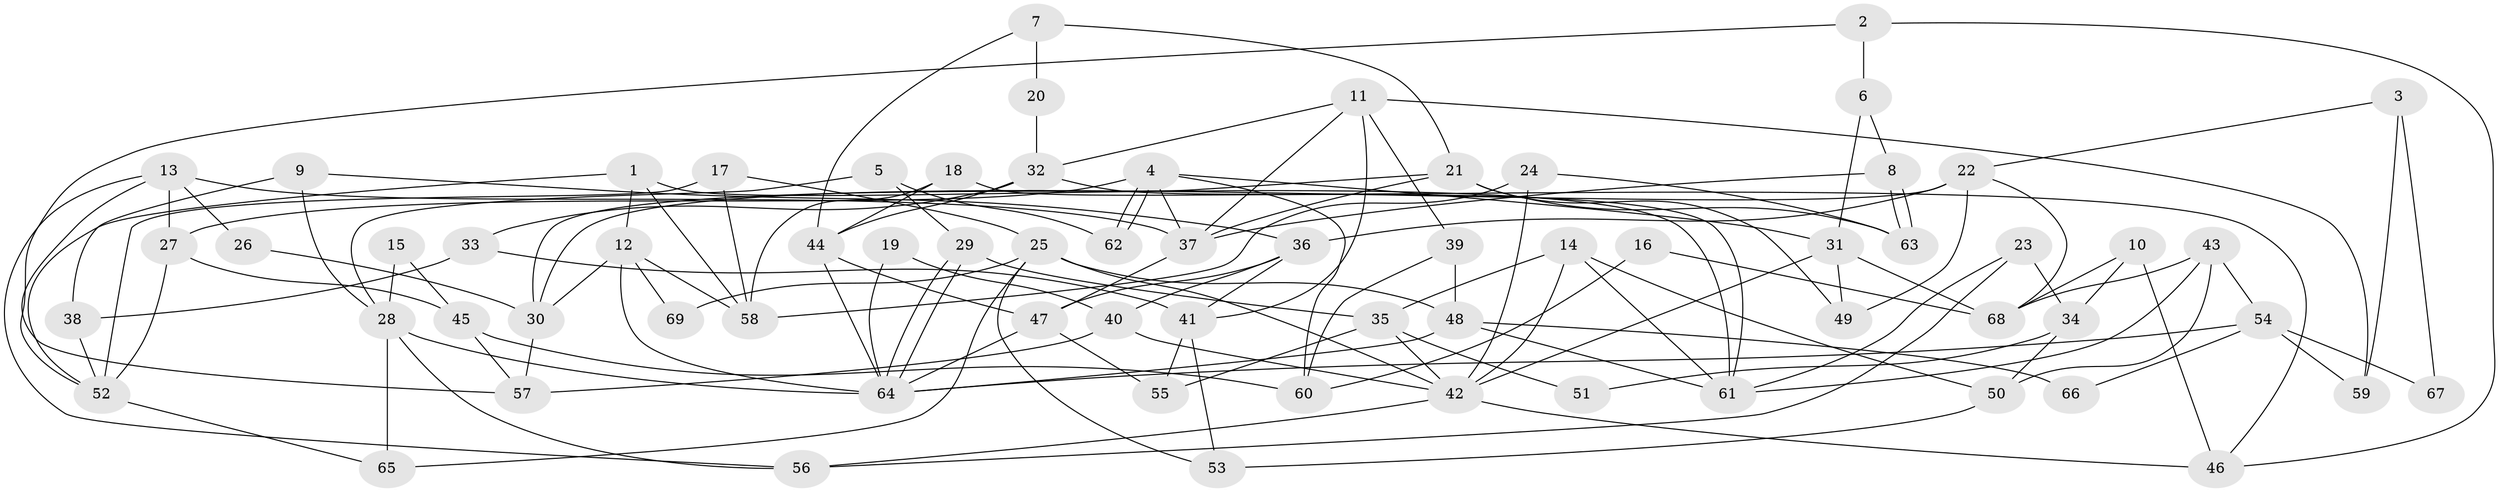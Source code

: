// Generated by graph-tools (version 1.1) at 2025/02/03/09/25 03:02:13]
// undirected, 69 vertices, 138 edges
graph export_dot {
graph [start="1"]
  node [color=gray90,style=filled];
  1;
  2;
  3;
  4;
  5;
  6;
  7;
  8;
  9;
  10;
  11;
  12;
  13;
  14;
  15;
  16;
  17;
  18;
  19;
  20;
  21;
  22;
  23;
  24;
  25;
  26;
  27;
  28;
  29;
  30;
  31;
  32;
  33;
  34;
  35;
  36;
  37;
  38;
  39;
  40;
  41;
  42;
  43;
  44;
  45;
  46;
  47;
  48;
  49;
  50;
  51;
  52;
  53;
  54;
  55;
  56;
  57;
  58;
  59;
  60;
  61;
  62;
  63;
  64;
  65;
  66;
  67;
  68;
  69;
  1 -- 12;
  1 -- 58;
  1 -- 52;
  1 -- 61;
  2 -- 52;
  2 -- 6;
  2 -- 46;
  3 -- 59;
  3 -- 22;
  3 -- 67;
  4 -- 37;
  4 -- 62;
  4 -- 62;
  4 -- 27;
  4 -- 31;
  4 -- 60;
  5 -- 29;
  5 -- 28;
  5 -- 62;
  6 -- 31;
  6 -- 8;
  7 -- 21;
  7 -- 44;
  7 -- 20;
  8 -- 63;
  8 -- 63;
  8 -- 37;
  9 -- 36;
  9 -- 28;
  9 -- 38;
  10 -- 34;
  10 -- 46;
  10 -- 68;
  11 -- 41;
  11 -- 39;
  11 -- 32;
  11 -- 37;
  11 -- 59;
  12 -- 58;
  12 -- 64;
  12 -- 30;
  12 -- 69;
  13 -- 27;
  13 -- 57;
  13 -- 26;
  13 -- 37;
  13 -- 56;
  14 -- 50;
  14 -- 42;
  14 -- 35;
  14 -- 61;
  15 -- 45;
  15 -- 28;
  16 -- 60;
  16 -- 68;
  17 -- 52;
  17 -- 25;
  17 -- 58;
  18 -- 44;
  18 -- 61;
  18 -- 58;
  19 -- 64;
  19 -- 40;
  20 -- 32;
  21 -- 63;
  21 -- 37;
  21 -- 30;
  21 -- 49;
  22 -- 30;
  22 -- 68;
  22 -- 36;
  22 -- 49;
  23 -- 61;
  23 -- 56;
  23 -- 34;
  24 -- 42;
  24 -- 58;
  24 -- 63;
  25 -- 42;
  25 -- 48;
  25 -- 53;
  25 -- 65;
  25 -- 69;
  26 -- 30;
  27 -- 52;
  27 -- 45;
  28 -- 64;
  28 -- 56;
  28 -- 65;
  29 -- 64;
  29 -- 64;
  29 -- 35;
  30 -- 57;
  31 -- 49;
  31 -- 42;
  31 -- 68;
  32 -- 33;
  32 -- 44;
  32 -- 46;
  33 -- 41;
  33 -- 38;
  34 -- 50;
  34 -- 51;
  35 -- 42;
  35 -- 51;
  35 -- 55;
  36 -- 47;
  36 -- 40;
  36 -- 41;
  37 -- 47;
  38 -- 52;
  39 -- 60;
  39 -- 48;
  40 -- 42;
  40 -- 57;
  41 -- 55;
  41 -- 53;
  42 -- 46;
  42 -- 56;
  43 -- 61;
  43 -- 68;
  43 -- 50;
  43 -- 54;
  44 -- 47;
  44 -- 64;
  45 -- 57;
  45 -- 60;
  47 -- 64;
  47 -- 55;
  48 -- 61;
  48 -- 64;
  48 -- 66;
  50 -- 53;
  52 -- 65;
  54 -- 64;
  54 -- 59;
  54 -- 66;
  54 -- 67;
}
